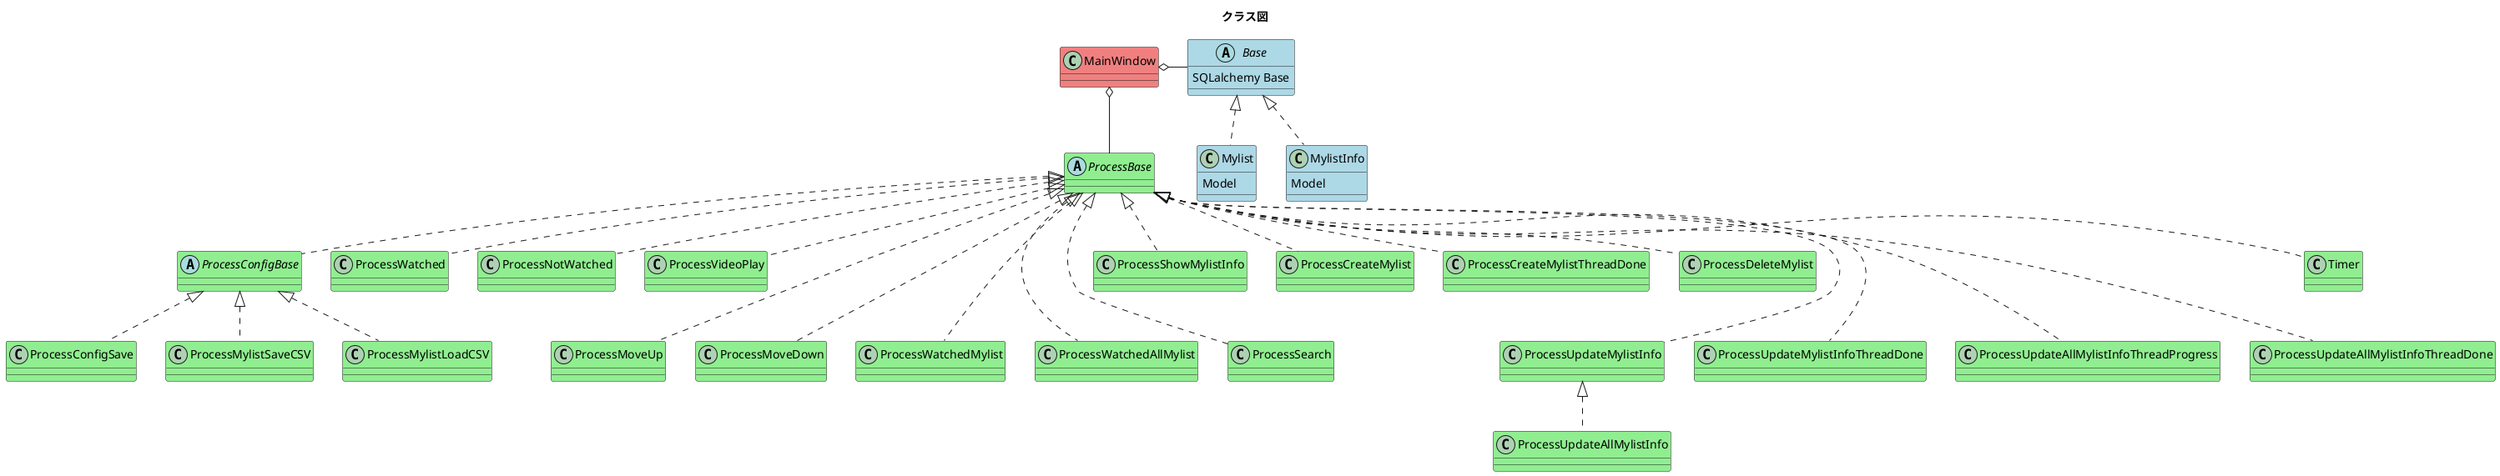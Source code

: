 @startuml
title クラス図

' メイン画面クラス
class MainWindow #LightCoral

' 各種機能クラス
abstract ProcessBase #LightGreen
class ProcessConfigBase #LightGreen
'class _OtherProcesses_ #LightGreen

class ProcessWatched #LightGreen
class ProcessNotWatched #LightGreen
class ProcessVideoPlay #LightGreen
class ProcessMoveUp #LightGreen
class ProcessMoveDown #LightGreen
class ProcessWatchedMylist #LightGreen
class ProcessWatchedAllMylist #LightGreen
class ProcessSearch #LightGreen
class ProcessShowMylistInfo #LightGreen
class ProcessCreateMylist #LightGreen
class ProcessCreateMylistThreadDone #LightGreen
class ProcessDeleteMylist #LightGreen
class ProcessUpdateMylistInfo #LightGreen
class ProcessUpdateMylistInfoThreadDone #LightGreen

class ProcessUpdateAllMylistInfo #LightGreen
class ProcessUpdateAllMylistInfoThreadProgress #LightGreen
class ProcessUpdateAllMylistInfoThreadDone #LightGreen

abstract ProcessConfigBase #LightGreen
class ProcessConfigSave #LightGreen
class ProcessMylistSaveCSV #LightGreen
class ProcessMylistLoadCSV #LightGreen

class Timer #LightGreen


' SQLalchemy関連クラス
abstract Base #LightBlue{
    SQLalchemy Base
}
class Mylist #LightBlue{
    Model
}
class MylistInfo #LightBlue{
    Model
}

' SQLalchemy関連
Base <|.. Mylist
Base <|.. MylistInfo

' 各種機能クラス関連
ProcessBase <|.. ProcessConfigBase

ProcessBase <|.. ProcessWatched
ProcessBase <|.. ProcessNotWatched
ProcessBase <|.. ProcessVideoPlay
ProcessBase <|... ProcessMoveUp
ProcessBase <|... ProcessMoveDown
ProcessBase <|... ProcessWatchedMylist
ProcessBase <|... ProcessWatchedAllMylist
ProcessBase <|... ProcessSearch
ProcessBase <|.. ProcessShowMylistInfo
ProcessBase <|.. ProcessCreateMylist
ProcessBase <|.. ProcessCreateMylistThreadDone
ProcessBase <|.. ProcessDeleteMylist
ProcessBase <|... ProcessUpdateMylistInfo
ProcessBase <|... ProcessUpdateMylistInfoThreadDone
ProcessBase <|... ProcessUpdateAllMylistInfoThreadProgress
ProcessBase <|... ProcessUpdateAllMylistInfoThreadDone

ProcessUpdateMylistInfo <|.. ProcessUpdateAllMylistInfo

ProcessConfigBase <|.. ProcessConfigSave
ProcessConfigBase <|.. ProcessMylistSaveCSV
ProcessConfigBase <|.. ProcessMylistLoadCSV

ProcessBase <|.. Timer

' メイン画面クラスはSQLalchemy基本を保持する(has a)
MainWindow o- Base

' メイン画面クラスは各種機能クラスを保持する(has a)
MainWindow o-- ProcessBase

@enduml